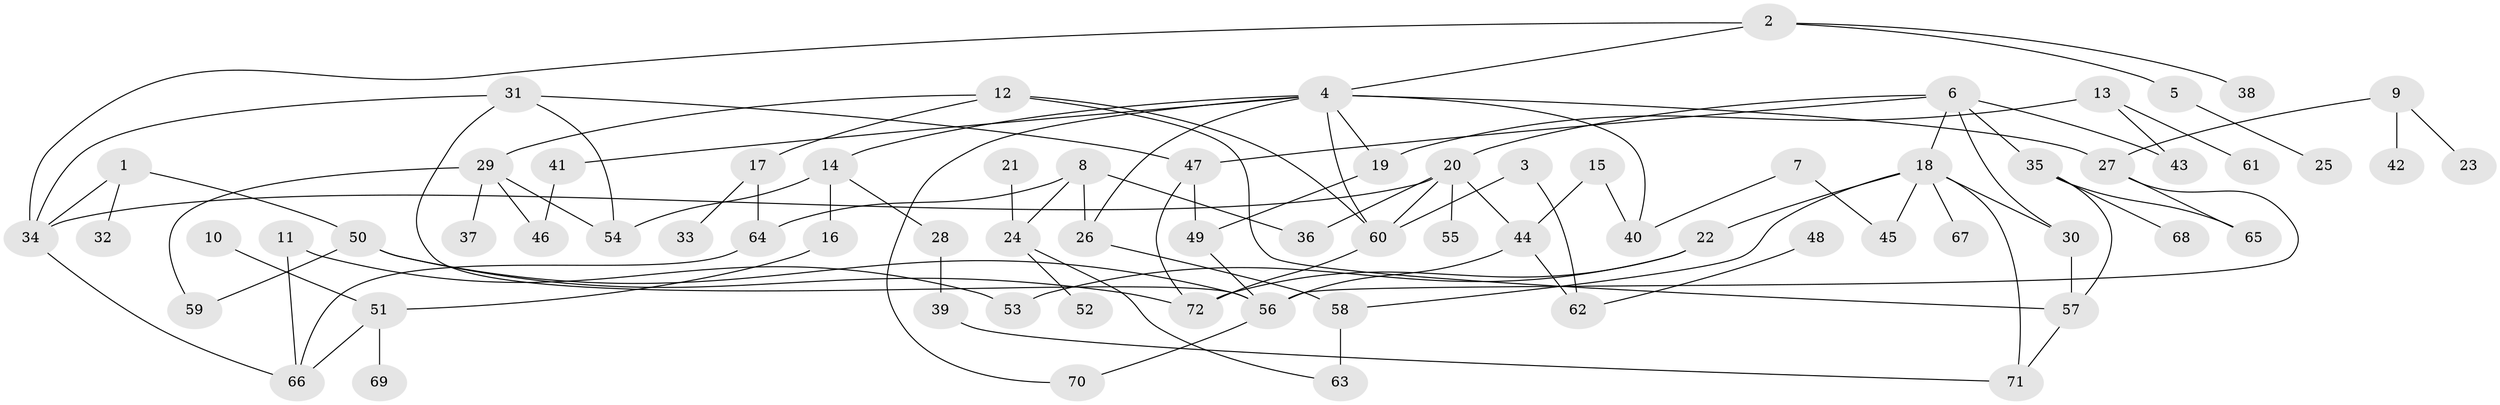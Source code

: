 // original degree distribution, {6: 0.027777777777777776, 10: 0.006944444444444444, 4: 0.10416666666666667, 5: 0.06944444444444445, 7: 0.006944444444444444, 3: 0.1736111111111111, 2: 0.2638888888888889, 1: 0.3472222222222222}
// Generated by graph-tools (version 1.1) at 2025/01/03/09/25 03:01:05]
// undirected, 72 vertices, 103 edges
graph export_dot {
graph [start="1"]
  node [color=gray90,style=filled];
  1;
  2;
  3;
  4;
  5;
  6;
  7;
  8;
  9;
  10;
  11;
  12;
  13;
  14;
  15;
  16;
  17;
  18;
  19;
  20;
  21;
  22;
  23;
  24;
  25;
  26;
  27;
  28;
  29;
  30;
  31;
  32;
  33;
  34;
  35;
  36;
  37;
  38;
  39;
  40;
  41;
  42;
  43;
  44;
  45;
  46;
  47;
  48;
  49;
  50;
  51;
  52;
  53;
  54;
  55;
  56;
  57;
  58;
  59;
  60;
  61;
  62;
  63;
  64;
  65;
  66;
  67;
  68;
  69;
  70;
  71;
  72;
  1 -- 32 [weight=1.0];
  1 -- 34 [weight=1.0];
  1 -- 50 [weight=1.0];
  2 -- 4 [weight=1.0];
  2 -- 5 [weight=1.0];
  2 -- 34 [weight=1.0];
  2 -- 38 [weight=1.0];
  3 -- 60 [weight=1.0];
  3 -- 62 [weight=1.0];
  4 -- 14 [weight=1.0];
  4 -- 19 [weight=1.0];
  4 -- 26 [weight=1.0];
  4 -- 27 [weight=1.0];
  4 -- 40 [weight=1.0];
  4 -- 41 [weight=1.0];
  4 -- 60 [weight=1.0];
  4 -- 70 [weight=1.0];
  5 -- 25 [weight=1.0];
  6 -- 18 [weight=1.0];
  6 -- 20 [weight=1.0];
  6 -- 30 [weight=1.0];
  6 -- 35 [weight=1.0];
  6 -- 43 [weight=1.0];
  6 -- 47 [weight=1.0];
  7 -- 40 [weight=1.0];
  7 -- 45 [weight=1.0];
  8 -- 24 [weight=1.0];
  8 -- 26 [weight=1.0];
  8 -- 36 [weight=1.0];
  8 -- 64 [weight=1.0];
  9 -- 23 [weight=1.0];
  9 -- 27 [weight=1.0];
  9 -- 42 [weight=1.0];
  10 -- 51 [weight=1.0];
  11 -- 53 [weight=1.0];
  11 -- 66 [weight=1.0];
  12 -- 17 [weight=1.0];
  12 -- 29 [weight=1.0];
  12 -- 57 [weight=1.0];
  12 -- 60 [weight=1.0];
  13 -- 19 [weight=1.0];
  13 -- 43 [weight=1.0];
  13 -- 61 [weight=1.0];
  14 -- 16 [weight=1.0];
  14 -- 28 [weight=1.0];
  14 -- 54 [weight=1.0];
  15 -- 40 [weight=1.0];
  15 -- 44 [weight=1.0];
  16 -- 51 [weight=1.0];
  17 -- 33 [weight=1.0];
  17 -- 64 [weight=1.0];
  18 -- 22 [weight=1.0];
  18 -- 30 [weight=1.0];
  18 -- 45 [weight=1.0];
  18 -- 58 [weight=1.0];
  18 -- 67 [weight=1.0];
  18 -- 71 [weight=1.0];
  19 -- 49 [weight=1.0];
  20 -- 34 [weight=1.0];
  20 -- 36 [weight=1.0];
  20 -- 44 [weight=1.0];
  20 -- 55 [weight=1.0];
  20 -- 60 [weight=1.0];
  21 -- 24 [weight=1.0];
  22 -- 53 [weight=1.0];
  22 -- 72 [weight=1.0];
  24 -- 52 [weight=1.0];
  24 -- 63 [weight=1.0];
  26 -- 58 [weight=1.0];
  27 -- 56 [weight=1.0];
  27 -- 65 [weight=1.0];
  28 -- 39 [weight=1.0];
  29 -- 37 [weight=1.0];
  29 -- 46 [weight=1.0];
  29 -- 54 [weight=1.0];
  29 -- 59 [weight=1.0];
  30 -- 57 [weight=1.0];
  31 -- 34 [weight=1.0];
  31 -- 47 [weight=1.0];
  31 -- 54 [weight=1.0];
  31 -- 56 [weight=1.0];
  34 -- 66 [weight=1.0];
  35 -- 57 [weight=1.0];
  35 -- 65 [weight=1.0];
  35 -- 68 [weight=1.0];
  39 -- 71 [weight=1.0];
  41 -- 46 [weight=1.0];
  44 -- 56 [weight=1.0];
  44 -- 62 [weight=1.0];
  47 -- 49 [weight=1.0];
  47 -- 72 [weight=1.0];
  48 -- 62 [weight=1.0];
  49 -- 56 [weight=1.0];
  50 -- 56 [weight=1.0];
  50 -- 59 [weight=1.0];
  50 -- 72 [weight=1.0];
  51 -- 66 [weight=1.0];
  51 -- 69 [weight=1.0];
  56 -- 70 [weight=1.0];
  57 -- 71 [weight=1.0];
  58 -- 63 [weight=1.0];
  60 -- 72 [weight=1.0];
  64 -- 66 [weight=1.0];
}
